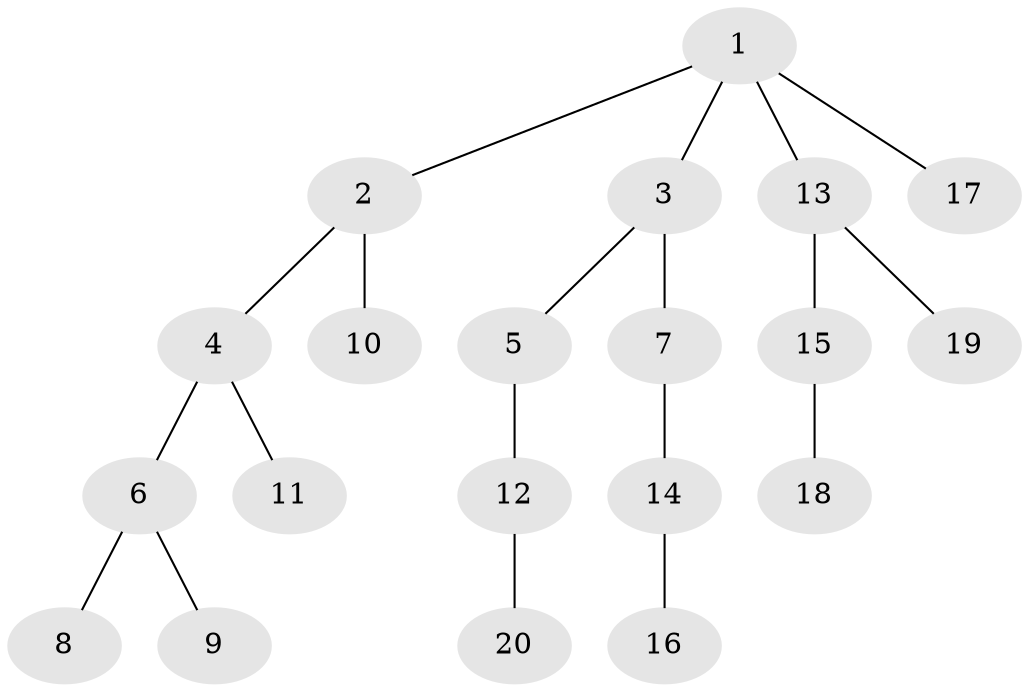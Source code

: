 // Generated by graph-tools (version 1.1) at 2025/46/02/15/25 05:46:28]
// undirected, 20 vertices, 19 edges
graph export_dot {
graph [start="1"]
  node [color=gray90,style=filled];
  1;
  2;
  3;
  4;
  5;
  6;
  7;
  8;
  9;
  10;
  11;
  12;
  13;
  14;
  15;
  16;
  17;
  18;
  19;
  20;
  1 -- 2;
  1 -- 3;
  1 -- 13;
  1 -- 17;
  2 -- 4;
  2 -- 10;
  3 -- 5;
  3 -- 7;
  4 -- 6;
  4 -- 11;
  5 -- 12;
  6 -- 8;
  6 -- 9;
  7 -- 14;
  12 -- 20;
  13 -- 15;
  13 -- 19;
  14 -- 16;
  15 -- 18;
}
